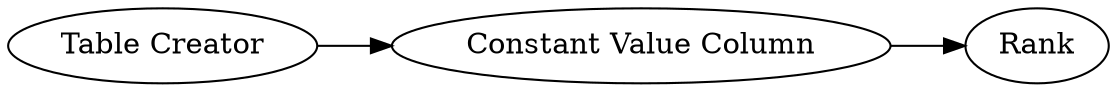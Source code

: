 digraph {
	1 -> 3
	3 -> 2
	1 [label="Table Creator"]
	3 [label="Constant Value Column"]
	2 [label=Rank]
	rankdir=LR
}
